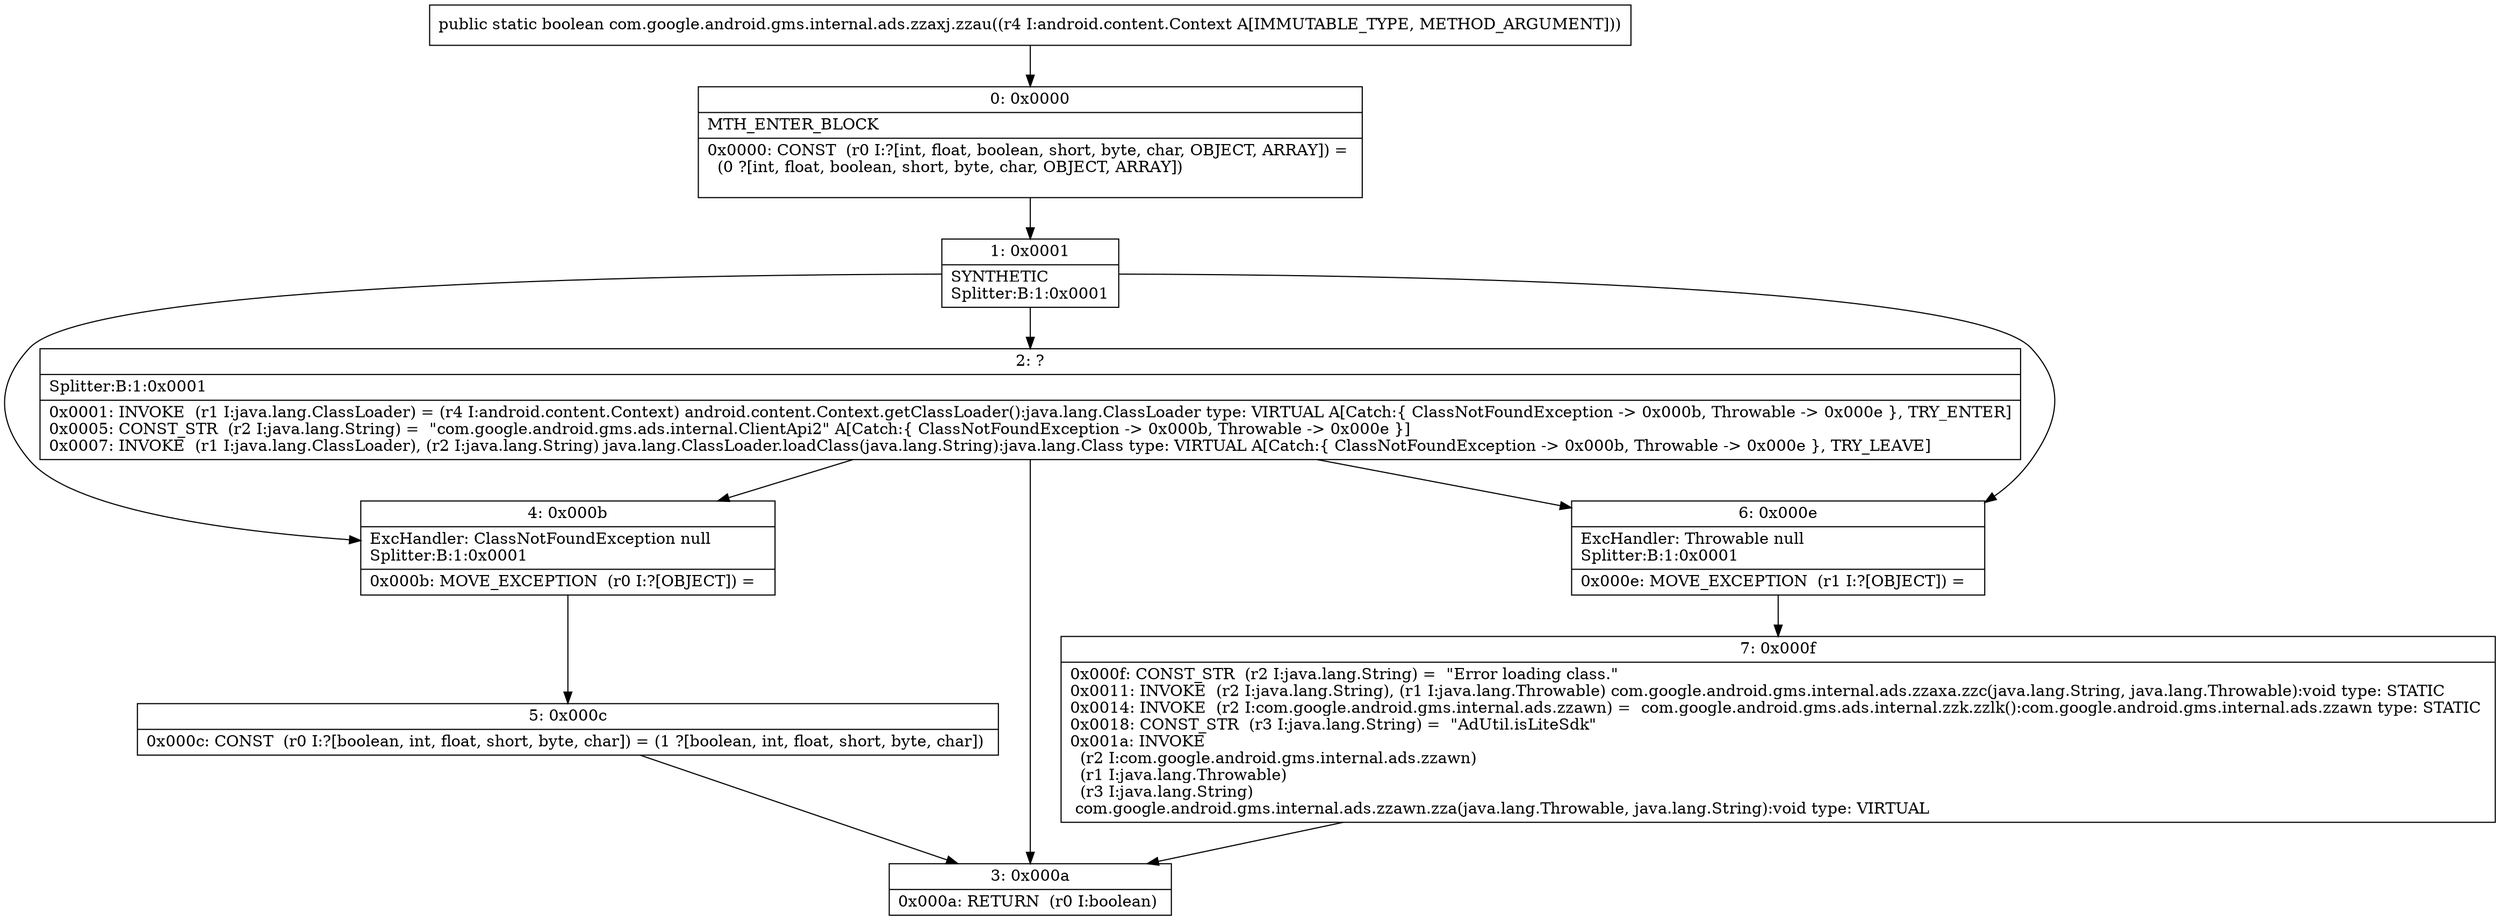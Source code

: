 digraph "CFG forcom.google.android.gms.internal.ads.zzaxj.zzau(Landroid\/content\/Context;)Z" {
Node_0 [shape=record,label="{0\:\ 0x0000|MTH_ENTER_BLOCK\l|0x0000: CONST  (r0 I:?[int, float, boolean, short, byte, char, OBJECT, ARRAY]) = \l  (0 ?[int, float, boolean, short, byte, char, OBJECT, ARRAY])\l \l}"];
Node_1 [shape=record,label="{1\:\ 0x0001|SYNTHETIC\lSplitter:B:1:0x0001\l}"];
Node_2 [shape=record,label="{2\:\ ?|Splitter:B:1:0x0001\l|0x0001: INVOKE  (r1 I:java.lang.ClassLoader) = (r4 I:android.content.Context) android.content.Context.getClassLoader():java.lang.ClassLoader type: VIRTUAL A[Catch:\{ ClassNotFoundException \-\> 0x000b, Throwable \-\> 0x000e \}, TRY_ENTER]\l0x0005: CONST_STR  (r2 I:java.lang.String) =  \"com.google.android.gms.ads.internal.ClientApi2\" A[Catch:\{ ClassNotFoundException \-\> 0x000b, Throwable \-\> 0x000e \}]\l0x0007: INVOKE  (r1 I:java.lang.ClassLoader), (r2 I:java.lang.String) java.lang.ClassLoader.loadClass(java.lang.String):java.lang.Class type: VIRTUAL A[Catch:\{ ClassNotFoundException \-\> 0x000b, Throwable \-\> 0x000e \}, TRY_LEAVE]\l}"];
Node_3 [shape=record,label="{3\:\ 0x000a|0x000a: RETURN  (r0 I:boolean) \l}"];
Node_4 [shape=record,label="{4\:\ 0x000b|ExcHandler: ClassNotFoundException null\lSplitter:B:1:0x0001\l|0x000b: MOVE_EXCEPTION  (r0 I:?[OBJECT]) =  \l}"];
Node_5 [shape=record,label="{5\:\ 0x000c|0x000c: CONST  (r0 I:?[boolean, int, float, short, byte, char]) = (1 ?[boolean, int, float, short, byte, char]) \l}"];
Node_6 [shape=record,label="{6\:\ 0x000e|ExcHandler: Throwable null\lSplitter:B:1:0x0001\l|0x000e: MOVE_EXCEPTION  (r1 I:?[OBJECT]) =  \l}"];
Node_7 [shape=record,label="{7\:\ 0x000f|0x000f: CONST_STR  (r2 I:java.lang.String) =  \"Error loading class.\" \l0x0011: INVOKE  (r2 I:java.lang.String), (r1 I:java.lang.Throwable) com.google.android.gms.internal.ads.zzaxa.zzc(java.lang.String, java.lang.Throwable):void type: STATIC \l0x0014: INVOKE  (r2 I:com.google.android.gms.internal.ads.zzawn) =  com.google.android.gms.ads.internal.zzk.zzlk():com.google.android.gms.internal.ads.zzawn type: STATIC \l0x0018: CONST_STR  (r3 I:java.lang.String) =  \"AdUtil.isLiteSdk\" \l0x001a: INVOKE  \l  (r2 I:com.google.android.gms.internal.ads.zzawn)\l  (r1 I:java.lang.Throwable)\l  (r3 I:java.lang.String)\l com.google.android.gms.internal.ads.zzawn.zza(java.lang.Throwable, java.lang.String):void type: VIRTUAL \l}"];
MethodNode[shape=record,label="{public static boolean com.google.android.gms.internal.ads.zzaxj.zzau((r4 I:android.content.Context A[IMMUTABLE_TYPE, METHOD_ARGUMENT])) }"];
MethodNode -> Node_0;
Node_0 -> Node_1;
Node_1 -> Node_2;
Node_1 -> Node_4;
Node_1 -> Node_6;
Node_2 -> Node_3;
Node_2 -> Node_4;
Node_2 -> Node_6;
Node_4 -> Node_5;
Node_5 -> Node_3;
Node_6 -> Node_7;
Node_7 -> Node_3;
}

